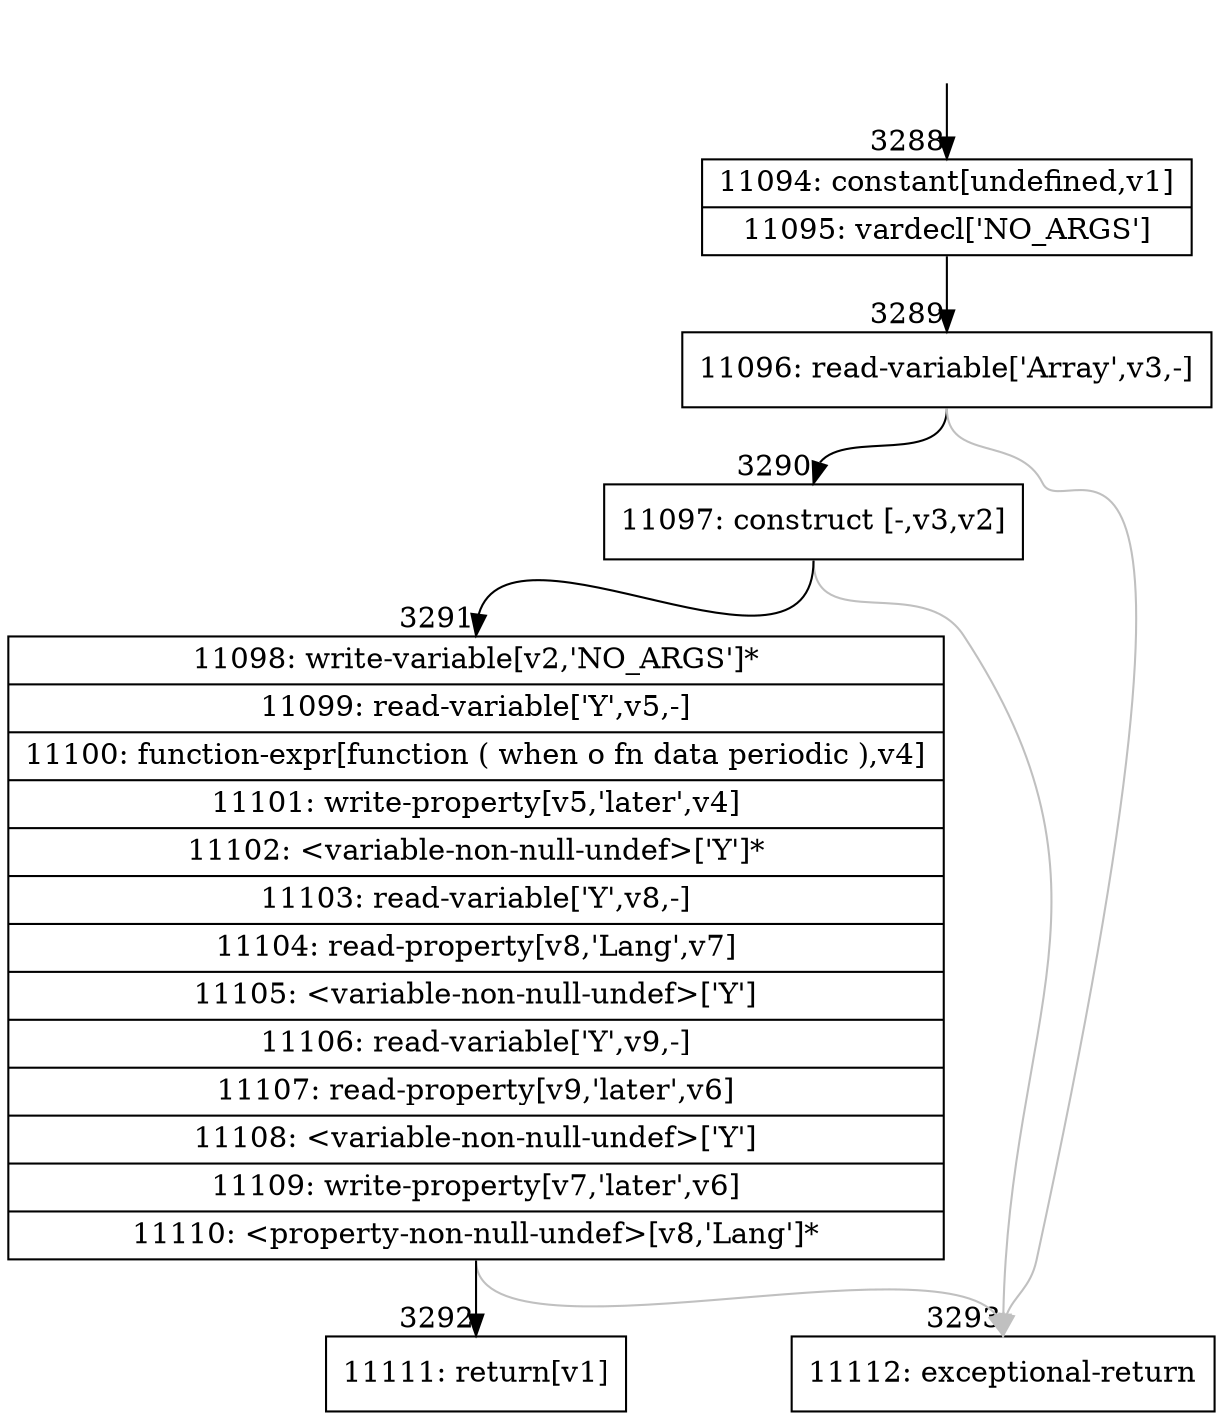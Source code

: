 digraph {
rankdir="TD"
BB_entry170[shape=none,label=""];
BB_entry170 -> BB3288 [tailport=s, headport=n, headlabel="    3288"]
BB3288 [shape=record label="{11094: constant[undefined,v1]|11095: vardecl['NO_ARGS']}" ] 
BB3288 -> BB3289 [tailport=s, headport=n, headlabel="      3289"]
BB3289 [shape=record label="{11096: read-variable['Array',v3,-]}" ] 
BB3289 -> BB3290 [tailport=s, headport=n, headlabel="      3290"]
BB3289 -> BB3293 [tailport=s, headport=n, color=gray, headlabel="      3293"]
BB3290 [shape=record label="{11097: construct [-,v3,v2]}" ] 
BB3290 -> BB3291 [tailport=s, headport=n, headlabel="      3291"]
BB3290 -> BB3293 [tailport=s, headport=n, color=gray]
BB3291 [shape=record label="{11098: write-variable[v2,'NO_ARGS']*|11099: read-variable['Y',v5,-]|11100: function-expr[function ( when o fn data periodic ),v4]|11101: write-property[v5,'later',v4]|11102: \<variable-non-null-undef\>['Y']*|11103: read-variable['Y',v8,-]|11104: read-property[v8,'Lang',v7]|11105: \<variable-non-null-undef\>['Y']|11106: read-variable['Y',v9,-]|11107: read-property[v9,'later',v6]|11108: \<variable-non-null-undef\>['Y']|11109: write-property[v7,'later',v6]|11110: \<property-non-null-undef\>[v8,'Lang']*}" ] 
BB3291 -> BB3292 [tailport=s, headport=n, headlabel="      3292"]
BB3291 -> BB3293 [tailport=s, headport=n, color=gray]
BB3292 [shape=record label="{11111: return[v1]}" ] 
BB3293 [shape=record label="{11112: exceptional-return}" ] 
//#$~ 5532
}

